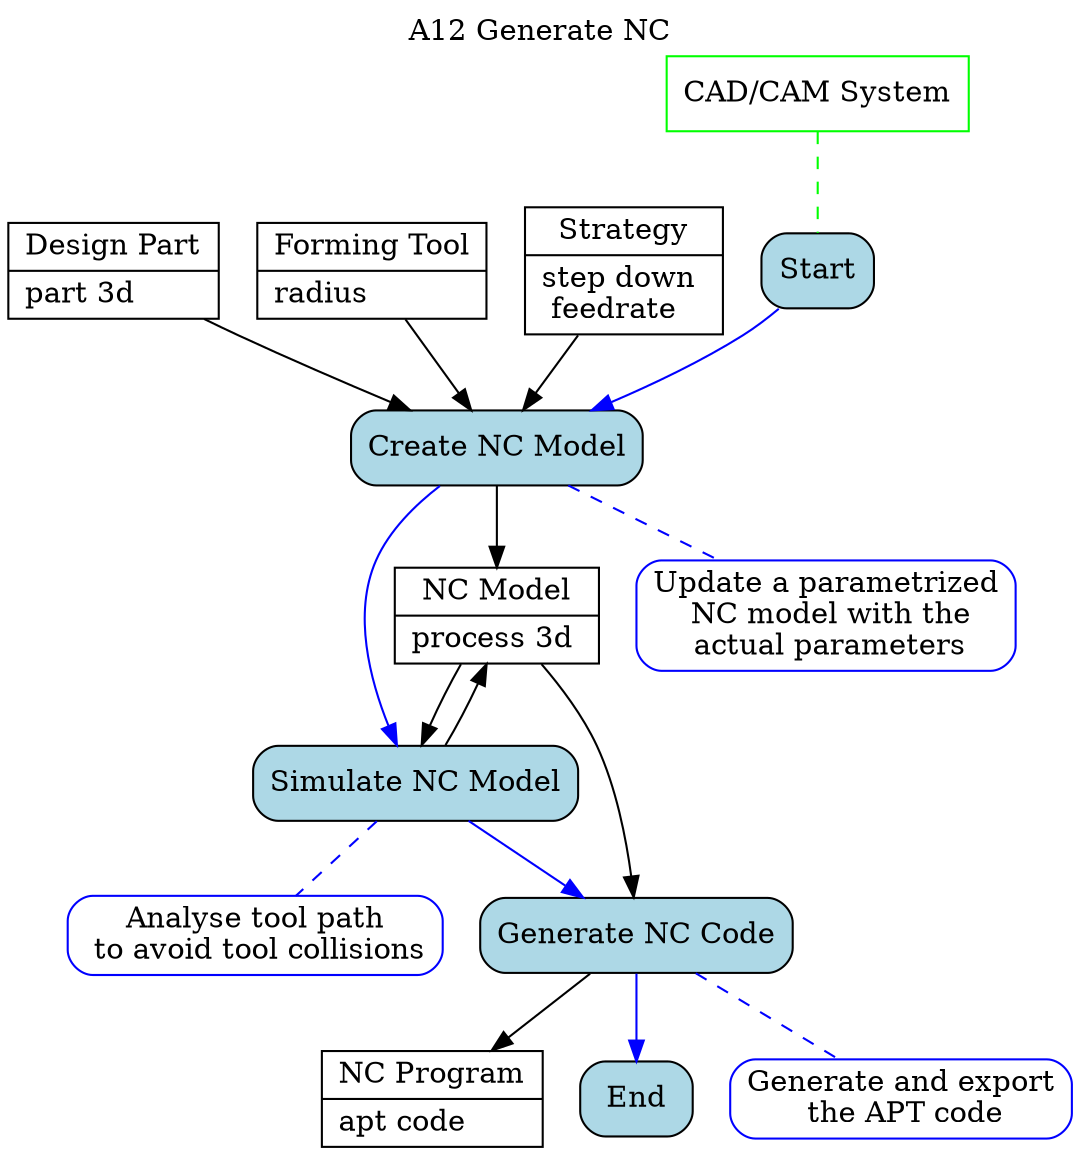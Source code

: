 digraph behaviourmodel {

# activity title
labelloc="t"
label="A12 Generate NC"

# inputs and outputs
node [shape=record, style=filled, fillcolor=white, color=black]
part [label="{Design Part | part 3d \l}"]
tool [label="{Forming Tool | radius \l}"]
strategy [label="{Strategy | step down \l feedrate \l}"]
program [label="{NC Program | apt code \l}"]
nc [label="{NC Model | process 3d \l}"]

# mechanisms
node [shape=box, style=filled, fillcolor=white, color=green]
m1 [label="CAD/CAM System"]

# tasks definition
node [shape=box, style="filled, rounded", fillcolor=lightblue, color=black]
Start
t1 [label="Create NC Model"]
t2 [label="Simulate NC Model"]
t3 [label="Generate NC Code"]
End

# rules
node [shape=box, style="filled, rounded", fillcolor=white, color=blue]
r1 [label="Update a parametrized\n NC model with the\n actual parameters"]
r2 [label="Analyse tool path\n to avoid tool collisions"]
r3 [label="Generate and export\n the APT code"]

# attaching rules
edge [dir=none, color=blue, style=dashed]
t1 -> r1
t2 -> r2
t3 -> r3

# task sequence
edge [dir=forward, color=blue, fontcolor=blue, style=solid]
Start -> t1 -> t2 -> t3 -> End

# attaching mechanisms
edge [dir=none, color=green, style=dashed]
m1 -> Start

# attaching inputs and outputs
edge [dir=forward, color=black, fontcolor=black, style=solid]
{part, tool, strategy} -> t1 -> nc
nc -> t2
t2 -> nc
nc -> t3 -> program

# constraints
node [shape=ellipse, style=filled, fillcolor=white, color=red]

# attaching constraints
edge [dir=none, color=red, style=dashed]

}

